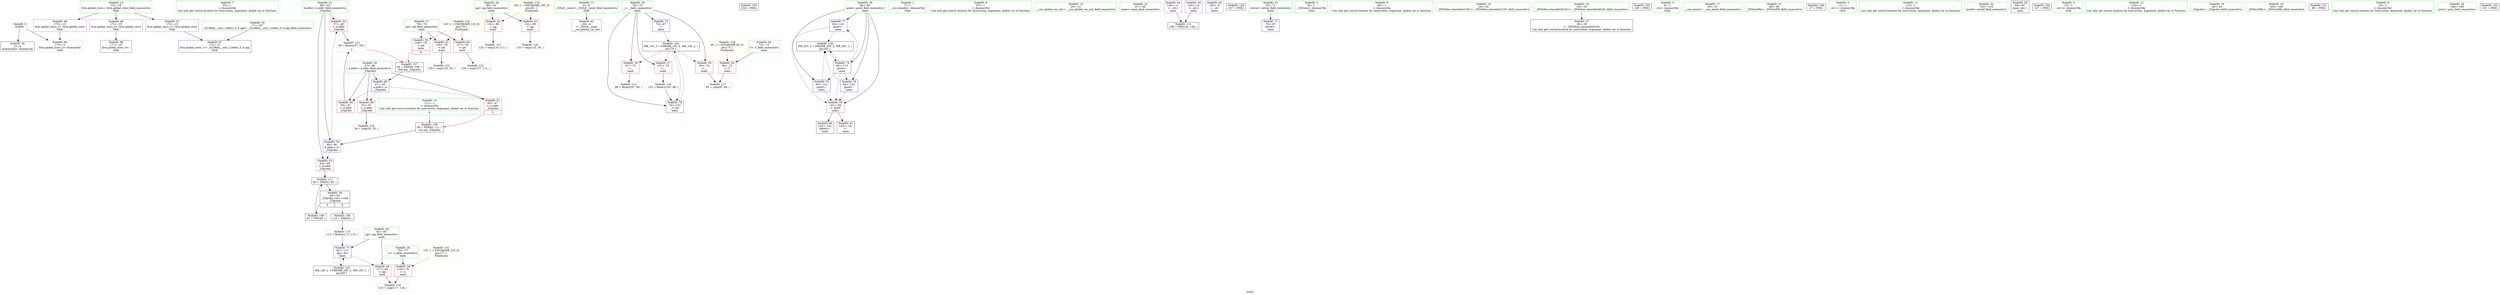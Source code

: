 digraph "SVFG" {
	label="SVFG";

	Node0x55ae4f1a0e40 [shape=record,color=grey,label="{NodeID: 0\nNullPtr}"];
	Node0x55ae4f1a0e40 -> Node0x55ae4f1b4590[style=solid];
	Node0x55ae4f1a0e40 -> Node0x55ae4f1b7100[style=solid];
	Node0x55ae4f1b28e0 [shape=record,color=green,label="{NodeID: 7\n55\<--1\n\<--dummyObj\nCan only get source location for instruction, argument, global var or function.}"];
	Node0x55ae4f1b3370 [shape=record,color=green,label="{NodeID: 14\n15\<--19\nllvm.global_ctors\<--llvm.global_ctors_field_insensitive\nGlob }"];
	Node0x55ae4f1b3370 -> Node0x55ae4f1b4e10[style=solid];
	Node0x55ae4f1b3370 -> Node0x55ae4f1b4f10[style=solid];
	Node0x55ae4f1b3370 -> Node0x55ae4f1b6030[style=solid];
	Node0x55ae4f1b3840 [shape=record,color=green,label="{NodeID: 21\n49\<--50\nb.addr\<--b.addr_field_insensitive\n_Z3gcdxx\n}"];
	Node0x55ae4f1b3840 -> Node0x55ae4f1b63a0[style=solid];
	Node0x55ae4f1b3840 -> Node0x55ae4f1b6470[style=solid];
	Node0x55ae4f1b3840 -> Node0x55ae4f1b72d0[style=solid];
	Node0x55ae4f0248d0 [shape=record,color=black,label="{NodeID: 111\n65 = PHI(61, 63, )\n}"];
	Node0x55ae4f0248d0 -> Node0x55ae4f1b4790[style=solid];
	Node0x55ae4f1b3e20 [shape=record,color=green,label="{NodeID: 28\n80\<--81\npg\<--pg_field_insensitive\nmain\n}"];
	Node0x55ae4f1b3e20 -> Node0x55ae4f1b6bc0[style=solid];
	Node0x55ae4f1b3e20 -> Node0x55ae4f1b6c90[style=solid];
	Node0x55ae4f1bb120 [shape=record,color=grey,label="{NodeID: 118\n54 = cmp(53, 55, )\n}"];
	Node0x55ae4f1b4490 [shape=record,color=green,label="{NodeID: 35\n17\<--167\n_GLOBAL__sub_I_Orfest_0_0.cpp\<--_GLOBAL__sub_I_Orfest_0_0.cpp_field_insensitive\n}"];
	Node0x55ae4f1b4490 -> Node0x55ae4f1b7000[style=solid];
	Node0x55ae4f1bf620 [shape=record,color=black,label="{NodeID: 125\nMR_18V_2 = PHI(MR_18V_3, MR_18V_1, )\npts\{83 \}\n}"];
	Node0x55ae4f1bf620 -> Node0x55ae4f1b7540[style=dashed];
	Node0x55ae4f1b4ad0 [shape=record,color=purple,label="{NodeID: 42\n26\<--4\n\<--_ZStL8__ioinit\n__cxx_global_var_init\n}"];
	Node0x55ae4f1c12e0 [shape=record,color=yellow,style=double,label="{NodeID: 132\n14V_1 = ENCHI(MR_14V_0)\npts\{79 \}\nFun[main]}"];
	Node0x55ae4f1c12e0 -> Node0x55ae4f1b6950[style=dashed];
	Node0x55ae4f1c12e0 -> Node0x55ae4f1b6a20[style=dashed];
	Node0x55ae4f1c12e0 -> Node0x55ae4f1b6af0[style=dashed];
	Node0x55ae4f1b6130 [shape=record,color=red,label="{NodeID: 49\n53\<--47\n\<--a.addr\n_Z3gcdxx\n}"];
	Node0x55ae4f1b6130 -> Node0x55ae4f1bb120[style=solid];
	Node0x55ae4f1b66e0 [shape=record,color=red,label="{NodeID: 56\n97\<--74\n\<--_\nmain\n}"];
	Node0x55ae4f1b66e0 -> Node0x55ae4f1bab20[style=solid];
	Node0x55ae4f1b6c90 [shape=record,color=red,label="{NodeID: 63\n132\<--80\n\<--pg\nmain\n}"];
	Node0x55ae4f1b6c90 -> Node0x55ae4f1bb420[style=solid];
	Node0x55ae4f1c6c30 [shape=record,color=black,label="{NodeID: 153\n104 = PHI()\n}"];
	Node0x55ae4f1b72d0 [shape=record,color=blue,label="{NodeID: 70\n49\<--46\nb.addr\<--b\n_Z3gcdxx\n}"];
	Node0x55ae4f1b72d0 -> Node0x55ae4f1b63a0[style=dashed];
	Node0x55ae4f1b72d0 -> Node0x55ae4f1b6470[style=dashed];
	Node0x55ae4f1b7880 [shape=record,color=blue,label="{NodeID: 77\n84\<--122\ngood\<--\nmain\n}"];
	Node0x55ae4f1b7880 -> Node0x55ae4f1b6e30[style=dashed];
	Node0x55ae4f1b7880 -> Node0x55ae4f1bfb20[style=dashed];
	Node0x55ae4f19fe60 [shape=record,color=green,label="{NodeID: 1\n7\<--1\n__dso_handle\<--dummyObj\nGlob }"];
	Node0x55ae4f1b2970 [shape=record,color=green,label="{NodeID: 8\n87\<--1\n\<--dummyObj\nCan only get source location for instruction, argument, global var or function.}"];
	Node0x55ae4f1b3400 [shape=record,color=green,label="{NodeID: 15\n20\<--21\n__cxx_global_var_init\<--__cxx_global_var_init_field_insensitive\n}"];
	Node0x55ae4f1b3910 [shape=record,color=green,label="{NodeID: 22\n67\<--68\nmain\<--main_field_insensitive\n}"];
	Node0x55ae4f1ba400 [shape=record,color=black,label="{NodeID: 112\n146 = PHI(144, 145, )\n}"];
	Node0x55ae4f1b3ef0 [shape=record,color=green,label="{NodeID: 29\n82\<--83\ngg\<--gg_field_insensitive\nmain\n}"];
	Node0x55ae4f1b3ef0 -> Node0x55ae4f1b6d60[style=solid];
	Node0x55ae4f1b3ef0 -> Node0x55ae4f1b7540[style=solid];
	Node0x55ae4f1bb2a0 [shape=record,color=grey,label="{NodeID: 119\n119 = cmp(117, 118, )\n}"];
	Node0x55ae4f1b4590 [shape=record,color=black,label="{NodeID: 36\n2\<--3\ndummyVal\<--dummyVal\n}"];
	Node0x55ae4f1bfb20 [shape=record,color=black,label="{NodeID: 126\nMR_20V_2 = PHI(MR_20V_5, MR_20V_1, )\npts\{85 \}\n}"];
	Node0x55ae4f1bfb20 -> Node0x55ae4f1b7610[style=dashed];
	Node0x55ae4f1b4ba0 [shape=record,color=purple,label="{NodeID: 43\n100\<--9\n\<--.str\nmain\n}"];
	Node0x55ae4f1c13c0 [shape=record,color=yellow,style=double,label="{NodeID: 133\n16V_1 = ENCHI(MR_16V_0)\npts\{81 \}\nFun[main]}"];
	Node0x55ae4f1c13c0 -> Node0x55ae4f1b6bc0[style=dashed];
	Node0x55ae4f1c13c0 -> Node0x55ae4f1b6c90[style=dashed];
	Node0x55ae4f1b6200 [shape=record,color=red,label="{NodeID: 50\n58\<--47\n\<--a.addr\n_Z3gcdxx\n}"];
	Node0x55ae4f1b6200 -> Node0x55ae4f1ba9a0[style=solid];
	Node0x55ae4f1b67b0 [shape=record,color=red,label="{NodeID: 57\n151\<--74\n\<--_\nmain\n}"];
	Node0x55ae4f1b67b0 -> Node0x55ae4f1bae20[style=solid];
	Node0x55ae4f1b6d60 [shape=record,color=red,label="{NodeID: 64\n117\<--82\n\<--gg\nmain\n}"];
	Node0x55ae4f1b6d60 -> Node0x55ae4f1bb2a0[style=solid];
	Node0x55ae4f1c74d0 [shape=record,color=black,label="{NodeID: 154\n107 = PHI()\n}"];
	Node0x55ae4f1b73a0 [shape=record,color=blue,label="{NodeID: 71\n70\<--87\nretval\<--\nmain\n}"];
	Node0x55ae4f1b7950 [shape=record,color=blue,label="{NodeID: 78\n74\<--152\n_\<--inc\nmain\n}"];
	Node0x55ae4f1b7950 -> Node0x55ae4f1bf120[style=dashed];
	Node0x55ae4f1a0f30 [shape=record,color=green,label="{NodeID: 2\n8\<--1\n_ZSt3cin\<--dummyObj\nGlob }"];
	Node0x55ae4f1b2a00 [shape=record,color=green,label="{NodeID: 9\n99\<--1\n\<--dummyObj\nCan only get source location for instruction, argument, global var or function.}"];
	Node0x55ae4f1b3490 [shape=record,color=green,label="{NodeID: 16\n24\<--25\n_ZNSt8ios_base4InitC1Ev\<--_ZNSt8ios_base4InitC1Ev_field_insensitive\n}"];
	Node0x55ae4f1b3a10 [shape=record,color=green,label="{NodeID: 23\n70\<--71\nretval\<--retval_field_insensitive\nmain\n}"];
	Node0x55ae4f1b3a10 -> Node0x55ae4f1b73a0[style=solid];
	Node0x55ae4f1ba9a0 [shape=record,color=grey,label="{NodeID: 113\n59 = Binary(57, 58, )\n|{<s0>3}}"];
	Node0x55ae4f1ba9a0:s0 -> Node0x55ae4f1c7860[style=solid,color=red];
	Node0x55ae4f1b3fc0 [shape=record,color=green,label="{NodeID: 30\n84\<--85\ngood\<--good_field_insensitive\nmain\n}"];
	Node0x55ae4f1b3fc0 -> Node0x55ae4f1b6e30[style=solid];
	Node0x55ae4f1b3fc0 -> Node0x55ae4f1b7610[style=solid];
	Node0x55ae4f1b3fc0 -> Node0x55ae4f1b76e0[style=solid];
	Node0x55ae4f1b3fc0 -> Node0x55ae4f1b77b0[style=solid];
	Node0x55ae4f1b3fc0 -> Node0x55ae4f1b7880[style=solid];
	Node0x55ae4f1bb420 [shape=record,color=grey,label="{NodeID: 120\n133 = cmp(132, 55, )\n}"];
	Node0x55ae4f1b4690 [shape=record,color=black,label="{NodeID: 37\n28\<--29\n\<--_ZNSt8ios_base4InitD1Ev\nCan only get source location for instruction, argument, global var or function.}"];
	Node0x55ae4f1b4c70 [shape=record,color=purple,label="{NodeID: 44\n144\<--11\n\<--.str.1\nmain\n}"];
	Node0x55ae4f1b4c70 -> Node0x55ae4f1ba400[style=solid];
	Node0x55ae4f1b62d0 [shape=record,color=red,label="{NodeID: 51\n60\<--47\n\<--a.addr\n_Z3gcdxx\n|{<s0>3}}"];
	Node0x55ae4f1b62d0:s0 -> Node0x55ae4f1c7c20[style=solid,color=red];
	Node0x55ae4f1b6880 [shape=record,color=red,label="{NodeID: 58\n118\<--76\n\<--n\nmain\n}"];
	Node0x55ae4f1b6880 -> Node0x55ae4f1bb2a0[style=solid];
	Node0x55ae4f1c6700 [shape=record,color=black,label="{NodeID: 148\n61 = PHI(44, )\n}"];
	Node0x55ae4f1c6700 -> Node0x55ae4f0248d0[style=solid];
	Node0x55ae4f1b6e30 [shape=record,color=red,label="{NodeID: 65\n141\<--84\n\<--good\nmain\n}"];
	Node0x55ae4f1b6e30 -> Node0x55ae4f1b4930[style=solid];
	Node0x55ae4f1b6e30 -> Node0x55ae4f1b4a00[style=solid];
	Node0x55ae4f1c75d0 [shape=record,color=black,label="{NodeID: 155\n108 = PHI()\n}"];
	Node0x55ae4f1b7470 [shape=record,color=blue,label="{NodeID: 72\n74\<--87\n_\<--\nmain\n}"];
	Node0x55ae4f1b7470 -> Node0x55ae4f1bf120[style=dashed];
	Node0x55ae4f1afa30 [shape=record,color=green,label="{NodeID: 3\n9\<--1\n.str\<--dummyObj\nGlob }"];
	Node0x55ae4f1ae900 [shape=record,color=green,label="{NodeID: 10\n111\<--1\n\<--dummyObj\nCan only get source location for instruction, argument, global var or function.|{<s0>9}}"];
	Node0x55ae4f1ae900:s0 -> Node0x55ae4f1c7c20[style=solid,color=red];
	Node0x55ae4f1b3520 [shape=record,color=green,label="{NodeID: 17\n30\<--31\n__cxa_atexit\<--__cxa_atexit_field_insensitive\n}"];
	Node0x55ae4f1b3ae0 [shape=record,color=green,label="{NodeID: 24\n72\<--73\nT\<--T_field_insensitive\nmain\n}"];
	Node0x55ae4f1b3ae0 -> Node0x55ae4f1b6540[style=solid];
	Node0x55ae4f1bab20 [shape=record,color=grey,label="{NodeID: 114\n98 = Binary(97, 99, )\n}"];
	Node0x55ae4f1b4090 [shape=record,color=green,label="{NodeID: 31\n89\<--90\n_ZNSirsERi\<--_ZNSirsERi_field_insensitive\n}"];
	Node0x55ae4f1bb5a0 [shape=record,color=grey,label="{NodeID: 121\n125 = cmp(124, 111, )\n}"];
	Node0x55ae4f1b4790 [shape=record,color=black,label="{NodeID: 38\n44\<--65\n_Z3gcdxx_ret\<--cond\n_Z3gcdxx\n|{<s0>3|<s1>9}}"];
	Node0x55ae4f1b4790:s0 -> Node0x55ae4f1c6700[style=solid,color=blue];
	Node0x55ae4f1b4790:s1 -> Node0x55ae4f1c76a0[style=solid,color=blue];
	Node0x55ae4f1b4d40 [shape=record,color=purple,label="{NodeID: 45\n145\<--13\n\<--.str.2\nmain\n}"];
	Node0x55ae4f1b4d40 -> Node0x55ae4f1ba400[style=solid];
	Node0x55ae4f1b63a0 [shape=record,color=red,label="{NodeID: 52\n57\<--49\n\<--b.addr\n_Z3gcdxx\n}"];
	Node0x55ae4f1b63a0 -> Node0x55ae4f1ba9a0[style=solid];
	Node0x55ae4f1b6950 [shape=record,color=red,label="{NodeID: 59\n109\<--78\n\<--pd\nmain\n|{<s0>9}}"];
	Node0x55ae4f1b6950:s0 -> Node0x55ae4f1c7860[style=solid,color=red];
	Node0x55ae4f1c68f0 [shape=record,color=black,label="{NodeID: 149\n27 = PHI()\n}"];
	Node0x55ae4f1b6f00 [shape=record,color=blue,label="{NodeID: 66\n171\<--16\nllvm.global_ctors_0\<--\nGlob }"];
	Node0x55ae4f1c76a0 [shape=record,color=black,label="{NodeID: 156\n110 = PHI(44, )\n}"];
	Node0x55ae4f1c76a0 -> Node0x55ae4f1baca0[style=solid];
	Node0x55ae4f1b7540 [shape=record,color=blue,label="{NodeID: 73\n82\<--112\ngg\<--div\nmain\n}"];
	Node0x55ae4f1b7540 -> Node0x55ae4f1b6d60[style=dashed];
	Node0x55ae4f1b7540 -> Node0x55ae4f1bf620[style=dashed];
	Node0x55ae4f1afac0 [shape=record,color=green,label="{NodeID: 4\n11\<--1\n.str.1\<--dummyObj\nGlob }"];
	Node0x55ae4f1ae990 [shape=record,color=green,label="{NodeID: 11\n115\<--1\n\<--dummyObj\nCan only get source location for instruction, argument, global var or function.}"];
	Node0x55ae4f1b35b0 [shape=record,color=green,label="{NodeID: 18\n29\<--35\n_ZNSt8ios_base4InitD1Ev\<--_ZNSt8ios_base4InitD1Ev_field_insensitive\n}"];
	Node0x55ae4f1b35b0 -> Node0x55ae4f1b4690[style=solid];
	Node0x55ae4f1b3bb0 [shape=record,color=green,label="{NodeID: 25\n74\<--75\n_\<--__field_insensitive\nmain\n}"];
	Node0x55ae4f1b3bb0 -> Node0x55ae4f1b6610[style=solid];
	Node0x55ae4f1b3bb0 -> Node0x55ae4f1b66e0[style=solid];
	Node0x55ae4f1b3bb0 -> Node0x55ae4f1b67b0[style=solid];
	Node0x55ae4f1b3bb0 -> Node0x55ae4f1b7470[style=solid];
	Node0x55ae4f1b3bb0 -> Node0x55ae4f1b7950[style=solid];
	Node0x55ae4f1baca0 [shape=record,color=grey,label="{NodeID: 115\n112 = Binary(111, 110, )\n}"];
	Node0x55ae4f1baca0 -> Node0x55ae4f1b7540[style=solid];
	Node0x55ae4f1b4190 [shape=record,color=green,label="{NodeID: 32\n102\<--103\nprintf\<--printf_field_insensitive\n}"];
	Node0x55ae4f1bb720 [shape=record,color=grey,label="{NodeID: 122\n128 = cmp(127, 111, )\n}"];
	Node0x55ae4f1b4860 [shape=record,color=black,label="{NodeID: 39\n69\<--87\nmain_ret\<--\nmain\n}"];
	Node0x55ae4f1c1040 [shape=record,color=yellow,style=double,label="{NodeID: 129\n8V_1 = ENCHI(MR_8V_0)\npts\{73 \}\nFun[main]}"];
	Node0x55ae4f1c1040 -> Node0x55ae4f1b6540[style=dashed];
	Node0x55ae4f1b4e10 [shape=record,color=purple,label="{NodeID: 46\n171\<--15\nllvm.global_ctors_0\<--llvm.global_ctors\nGlob }"];
	Node0x55ae4f1b4e10 -> Node0x55ae4f1b6f00[style=solid];
	Node0x55ae4f1b6470 [shape=record,color=red,label="{NodeID: 53\n63\<--49\n\<--b.addr\n_Z3gcdxx\n}"];
	Node0x55ae4f1b6470 -> Node0x55ae4f0248d0[style=solid];
	Node0x55ae4f1b6a20 [shape=record,color=red,label="{NodeID: 60\n127\<--78\n\<--pd\nmain\n}"];
	Node0x55ae4f1b6a20 -> Node0x55ae4f1bb720[style=solid];
	Node0x55ae4f1c69c0 [shape=record,color=black,label="{NodeID: 150\n147 = PHI()\n}"];
	Node0x55ae4f1b7000 [shape=record,color=blue,label="{NodeID: 67\n172\<--17\nllvm.global_ctors_1\<--_GLOBAL__sub_I_Orfest_0_0.cpp\nGlob }"];
	Node0x55ae4f1c7860 [shape=record,color=black,label="{NodeID: 157\n45 = PHI(59, 109, )\n0th arg _Z3gcdxx }"];
	Node0x55ae4f1c7860 -> Node0x55ae4f1b7200[style=solid];
	Node0x55ae4f1b7610 [shape=record,color=blue,label="{NodeID: 74\n84\<--115\ngood\<--\nmain\n}"];
	Node0x55ae4f1b7610 -> Node0x55ae4f1b6e30[style=dashed];
	Node0x55ae4f1b7610 -> Node0x55ae4f1b76e0[style=dashed];
	Node0x55ae4f1b7610 -> Node0x55ae4f1b77b0[style=dashed];
	Node0x55ae4f1b7610 -> Node0x55ae4f1b7880[style=dashed];
	Node0x55ae4f1b7610 -> Node0x55ae4f1bfb20[style=dashed];
	Node0x55ae4f1aec00 [shape=record,color=green,label="{NodeID: 5\n13\<--1\n.str.2\<--dummyObj\nGlob }"];
	Node0x55ae4f1b3250 [shape=record,color=green,label="{NodeID: 12\n122\<--1\n\<--dummyObj\nCan only get source location for instruction, argument, global var or function.}"];
	Node0x55ae4f1b3670 [shape=record,color=green,label="{NodeID: 19\n42\<--43\n_Z3gcdxx\<--_Z3gcdxx_field_insensitive\n}"];
	Node0x55ae4f1b3c80 [shape=record,color=green,label="{NodeID: 26\n76\<--77\nn\<--n_field_insensitive\nmain\n}"];
	Node0x55ae4f1b3c80 -> Node0x55ae4f1b6880[style=solid];
	Node0x55ae4f1bae20 [shape=record,color=grey,label="{NodeID: 116\n152 = Binary(151, 99, )\n}"];
	Node0x55ae4f1bae20 -> Node0x55ae4f1b7950[style=solid];
	Node0x55ae4f1b4290 [shape=record,color=green,label="{NodeID: 33\n105\<--106\n_ZNSirsERx\<--_ZNSirsERx_field_insensitive\n}"];
	Node0x55ae4f1bb8a0 [shape=record,color=grey,label="{NodeID: 123\n136 = cmp(135, 55, )\n}"];
	Node0x55ae4f1b4930 [shape=record,color=black,label="{NodeID: 40\n142\<--141\ntobool\<--\nmain\n}"];
	Node0x55ae4f1b4f10 [shape=record,color=purple,label="{NodeID: 47\n172\<--15\nllvm.global_ctors_1\<--llvm.global_ctors\nGlob }"];
	Node0x55ae4f1b4f10 -> Node0x55ae4f1b7000[style=solid];
	Node0x55ae4f1b6540 [shape=record,color=red,label="{NodeID: 54\n94\<--72\n\<--T\nmain\n}"];
	Node0x55ae4f1b6540 -> Node0x55ae4f1bafa0[style=solid];
	Node0x55ae4f1b6af0 [shape=record,color=red,label="{NodeID: 61\n135\<--78\n\<--pd\nmain\n}"];
	Node0x55ae4f1b6af0 -> Node0x55ae4f1bb8a0[style=solid];
	Node0x55ae4f1c6a90 [shape=record,color=black,label="{NodeID: 151\n88 = PHI()\n}"];
	Node0x55ae4f1b7100 [shape=record,color=blue, style = dotted,label="{NodeID: 68\n173\<--3\nllvm.global_ctors_2\<--dummyVal\nGlob }"];
	Node0x55ae4f1c7c20 [shape=record,color=black,label="{NodeID: 158\n46 = PHI(60, 111, )\n1st arg _Z3gcdxx }"];
	Node0x55ae4f1c7c20 -> Node0x55ae4f1b72d0[style=solid];
	Node0x55ae4f1b76e0 [shape=record,color=blue,label="{NodeID: 75\n84\<--122\ngood\<--\nmain\n}"];
	Node0x55ae4f1b76e0 -> Node0x55ae4f1b6e30[style=dashed];
	Node0x55ae4f1b76e0 -> Node0x55ae4f1bfb20[style=dashed];
	Node0x55ae4f1aec90 [shape=record,color=green,label="{NodeID: 6\n16\<--1\n\<--dummyObj\nCan only get source location for instruction, argument, global var or function.}"];
	Node0x55ae4f1b32e0 [shape=record,color=green,label="{NodeID: 13\n4\<--6\n_ZStL8__ioinit\<--_ZStL8__ioinit_field_insensitive\nGlob }"];
	Node0x55ae4f1b32e0 -> Node0x55ae4f1b4ad0[style=solid];
	Node0x55ae4f1b3770 [shape=record,color=green,label="{NodeID: 20\n47\<--48\na.addr\<--a.addr_field_insensitive\n_Z3gcdxx\n}"];
	Node0x55ae4f1b3770 -> Node0x55ae4f1b6130[style=solid];
	Node0x55ae4f1b3770 -> Node0x55ae4f1b6200[style=solid];
	Node0x55ae4f1b3770 -> Node0x55ae4f1b62d0[style=solid];
	Node0x55ae4f1b3770 -> Node0x55ae4f1b7200[style=solid];
	Node0x55ae4f1b3d50 [shape=record,color=green,label="{NodeID: 27\n78\<--79\npd\<--pd_field_insensitive\nmain\n}"];
	Node0x55ae4f1b3d50 -> Node0x55ae4f1b6950[style=solid];
	Node0x55ae4f1b3d50 -> Node0x55ae4f1b6a20[style=solid];
	Node0x55ae4f1b3d50 -> Node0x55ae4f1b6af0[style=solid];
	Node0x55ae4f1bafa0 [shape=record,color=grey,label="{NodeID: 117\n95 = cmp(93, 94, )\n}"];
	Node0x55ae4f1b4390 [shape=record,color=green,label="{NodeID: 34\n148\<--149\nputs\<--puts_field_insensitive\n}"];
	Node0x55ae4f1bf120 [shape=record,color=black,label="{NodeID: 124\nMR_10V_3 = PHI(MR_10V_4, MR_10V_2, )\npts\{75 \}\n}"];
	Node0x55ae4f1bf120 -> Node0x55ae4f1b6610[style=dashed];
	Node0x55ae4f1bf120 -> Node0x55ae4f1b66e0[style=dashed];
	Node0x55ae4f1bf120 -> Node0x55ae4f1b67b0[style=dashed];
	Node0x55ae4f1bf120 -> Node0x55ae4f1b7950[style=dashed];
	Node0x55ae4f1b4a00 [shape=record,color=black,label="{NodeID: 41\n143\<--141\n\<--\nmain\n}"];
	Node0x55ae4f1c1200 [shape=record,color=yellow,style=double,label="{NodeID: 131\n12V_1 = ENCHI(MR_12V_0)\npts\{77 \}\nFun[main]}"];
	Node0x55ae4f1c1200 -> Node0x55ae4f1b6880[style=dashed];
	Node0x55ae4f1b6030 [shape=record,color=purple,label="{NodeID: 48\n173\<--15\nllvm.global_ctors_2\<--llvm.global_ctors\nGlob }"];
	Node0x55ae4f1b6030 -> Node0x55ae4f1b7100[style=solid];
	Node0x55ae4f1b6610 [shape=record,color=red,label="{NodeID: 55\n93\<--74\n\<--_\nmain\n}"];
	Node0x55ae4f1b6610 -> Node0x55ae4f1bafa0[style=solid];
	Node0x55ae4f1b6bc0 [shape=record,color=red,label="{NodeID: 62\n124\<--80\n\<--pg\nmain\n}"];
	Node0x55ae4f1b6bc0 -> Node0x55ae4f1bb5a0[style=solid];
	Node0x55ae4f1c6b60 [shape=record,color=black,label="{NodeID: 152\n101 = PHI()\n}"];
	Node0x55ae4f1b7200 [shape=record,color=blue,label="{NodeID: 69\n47\<--45\na.addr\<--a\n_Z3gcdxx\n}"];
	Node0x55ae4f1b7200 -> Node0x55ae4f1b6130[style=dashed];
	Node0x55ae4f1b7200 -> Node0x55ae4f1b6200[style=dashed];
	Node0x55ae4f1b7200 -> Node0x55ae4f1b62d0[style=dashed];
	Node0x55ae4f1b77b0 [shape=record,color=blue,label="{NodeID: 76\n84\<--122\ngood\<--\nmain\n}"];
	Node0x55ae4f1b77b0 -> Node0x55ae4f1b6e30[style=dashed];
	Node0x55ae4f1b77b0 -> Node0x55ae4f1bfb20[style=dashed];
}

